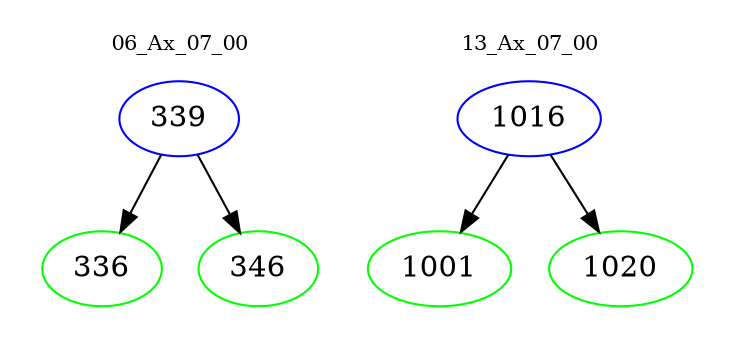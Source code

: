 digraph{
subgraph cluster_0 {
color = white
label = "06_Ax_07_00";
fontsize=10;
T0_339 [label="339", color="blue"]
T0_339 -> T0_336 [color="black"]
T0_336 [label="336", color="green"]
T0_339 -> T0_346 [color="black"]
T0_346 [label="346", color="green"]
}
subgraph cluster_1 {
color = white
label = "13_Ax_07_00";
fontsize=10;
T1_1016 [label="1016", color="blue"]
T1_1016 -> T1_1001 [color="black"]
T1_1001 [label="1001", color="green"]
T1_1016 -> T1_1020 [color="black"]
T1_1020 [label="1020", color="green"]
}
}
